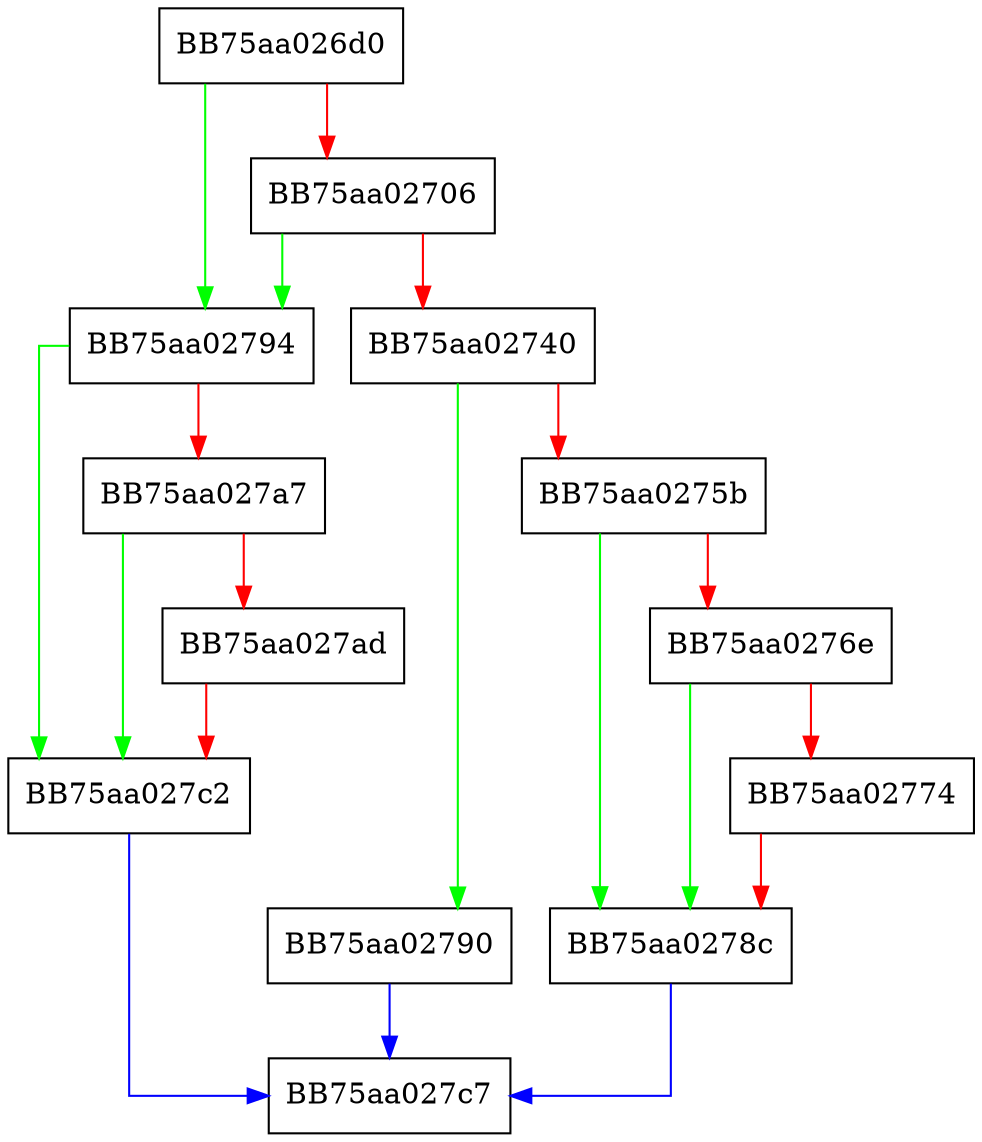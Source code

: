 digraph GetHashInfo {
  node [shape="box"];
  graph [splines=ortho];
  BB75aa026d0 -> BB75aa02794 [color="green"];
  BB75aa026d0 -> BB75aa02706 [color="red"];
  BB75aa02706 -> BB75aa02794 [color="green"];
  BB75aa02706 -> BB75aa02740 [color="red"];
  BB75aa02740 -> BB75aa02790 [color="green"];
  BB75aa02740 -> BB75aa0275b [color="red"];
  BB75aa0275b -> BB75aa0278c [color="green"];
  BB75aa0275b -> BB75aa0276e [color="red"];
  BB75aa0276e -> BB75aa0278c [color="green"];
  BB75aa0276e -> BB75aa02774 [color="red"];
  BB75aa02774 -> BB75aa0278c [color="red"];
  BB75aa0278c -> BB75aa027c7 [color="blue"];
  BB75aa02790 -> BB75aa027c7 [color="blue"];
  BB75aa02794 -> BB75aa027c2 [color="green"];
  BB75aa02794 -> BB75aa027a7 [color="red"];
  BB75aa027a7 -> BB75aa027c2 [color="green"];
  BB75aa027a7 -> BB75aa027ad [color="red"];
  BB75aa027ad -> BB75aa027c2 [color="red"];
  BB75aa027c2 -> BB75aa027c7 [color="blue"];
}
